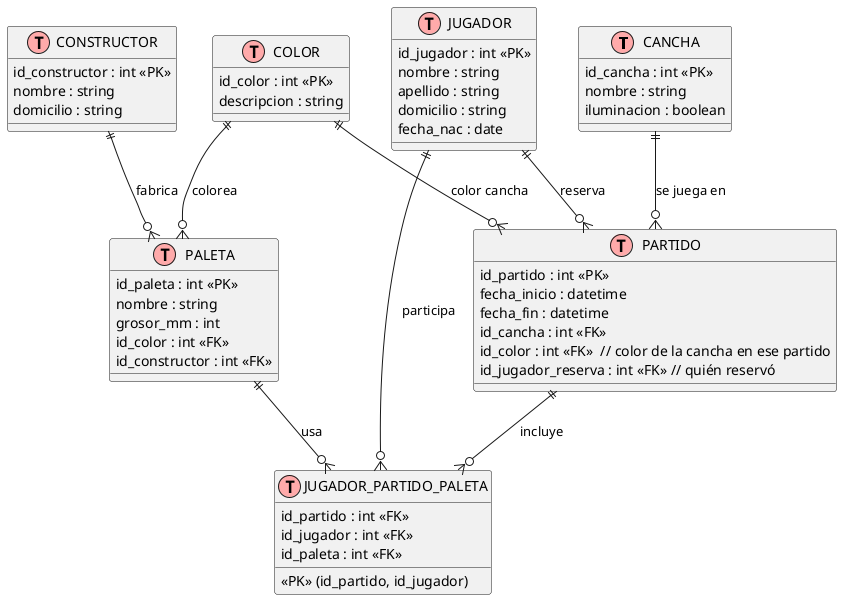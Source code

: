 @startuml
!define table(x) class x << (T,#FFAAAA) >>

table(CANCHA) {
  id_cancha : int <<PK>>
  nombre : string
  iluminacion : boolean
}

table(COLOR) {
  id_color : int <<PK>>
  descripcion : string
}

table(CONSTRUCTOR) {
  id_constructor : int <<PK>>
  nombre : string
  domicilio : string
}

table(PALETA) {
  id_paleta : int <<PK>>
  nombre : string
  grosor_mm : int
  id_color : int <<FK>>
  id_constructor : int <<FK>>
}

table(JUGADOR) {
  id_jugador : int <<PK>>
  nombre : string
  apellido : string
  domicilio : string
  fecha_nac : date
}

table(PARTIDO) {
  id_partido : int <<PK>>
  fecha_inicio : datetime
  fecha_fin : datetime
  id_cancha : int <<FK>>
  id_color : int <<FK>>  // color de la cancha en ese partido
  id_jugador_reserva : int <<FK>> // quién reservó
}

table(JUGADOR_PARTIDO_PALETA) {
  id_partido : int <<FK>>
  id_jugador : int <<FK>>
  id_paleta : int <<FK>>
  <<PK>> (id_partido, id_jugador)
}

' Relaciones
CANCHA ||--o{ PARTIDO : "se juega en"
COLOR ||--o{ PALETA : "colorea"
COLOR ||--o{ PARTIDO : "color cancha"
CONSTRUCTOR ||--o{ PALETA : "fabrica"
JUGADOR ||--o{ JUGADOR_PARTIDO_PALETA : "participa"
PARTIDO ||--o{ JUGADOR_PARTIDO_PALETA : "incluye"
PALETA ||--o{ JUGADOR_PARTIDO_PALETA : "usa"
JUGADOR ||--o{ PARTIDO : "reserva"
@enduml

